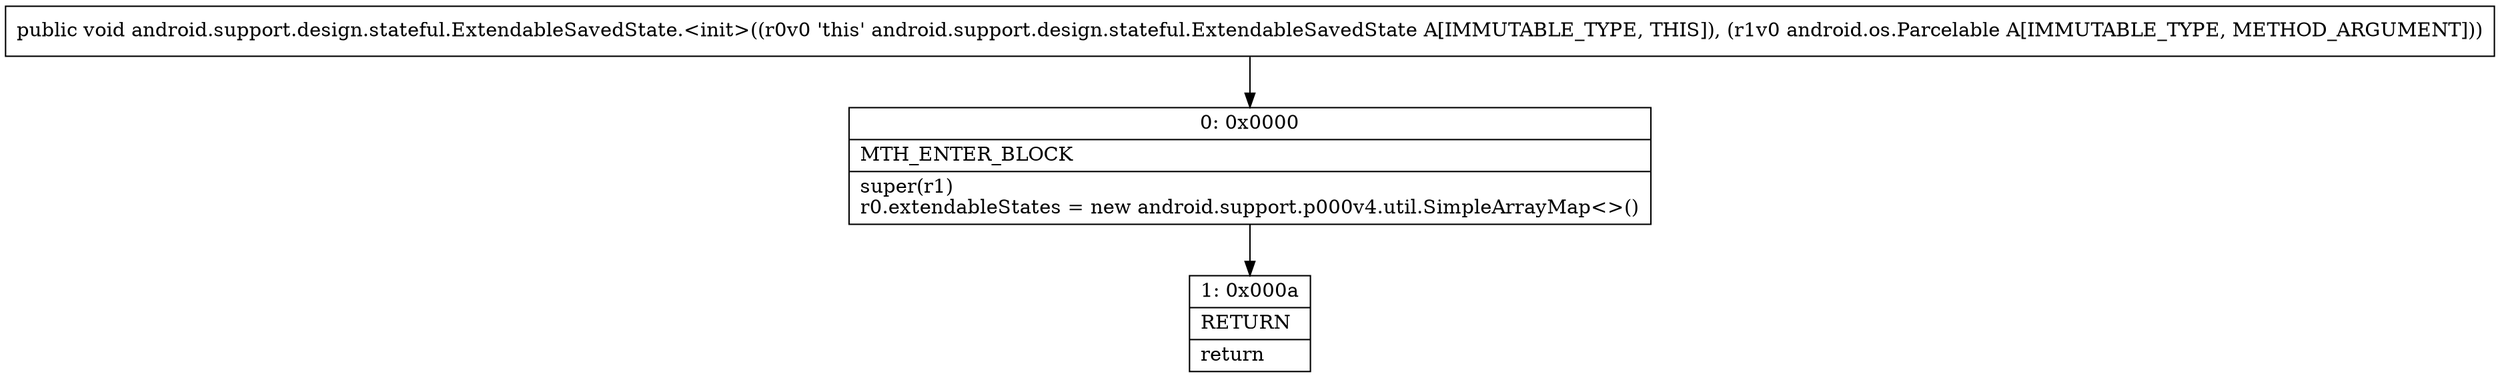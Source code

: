 digraph "CFG forandroid.support.design.stateful.ExtendableSavedState.\<init\>(Landroid\/os\/Parcelable;)V" {
Node_0 [shape=record,label="{0\:\ 0x0000|MTH_ENTER_BLOCK\l|super(r1)\lr0.extendableStates = new android.support.p000v4.util.SimpleArrayMap\<\>()\l}"];
Node_1 [shape=record,label="{1\:\ 0x000a|RETURN\l|return\l}"];
MethodNode[shape=record,label="{public void android.support.design.stateful.ExtendableSavedState.\<init\>((r0v0 'this' android.support.design.stateful.ExtendableSavedState A[IMMUTABLE_TYPE, THIS]), (r1v0 android.os.Parcelable A[IMMUTABLE_TYPE, METHOD_ARGUMENT])) }"];
MethodNode -> Node_0;
Node_0 -> Node_1;
}

